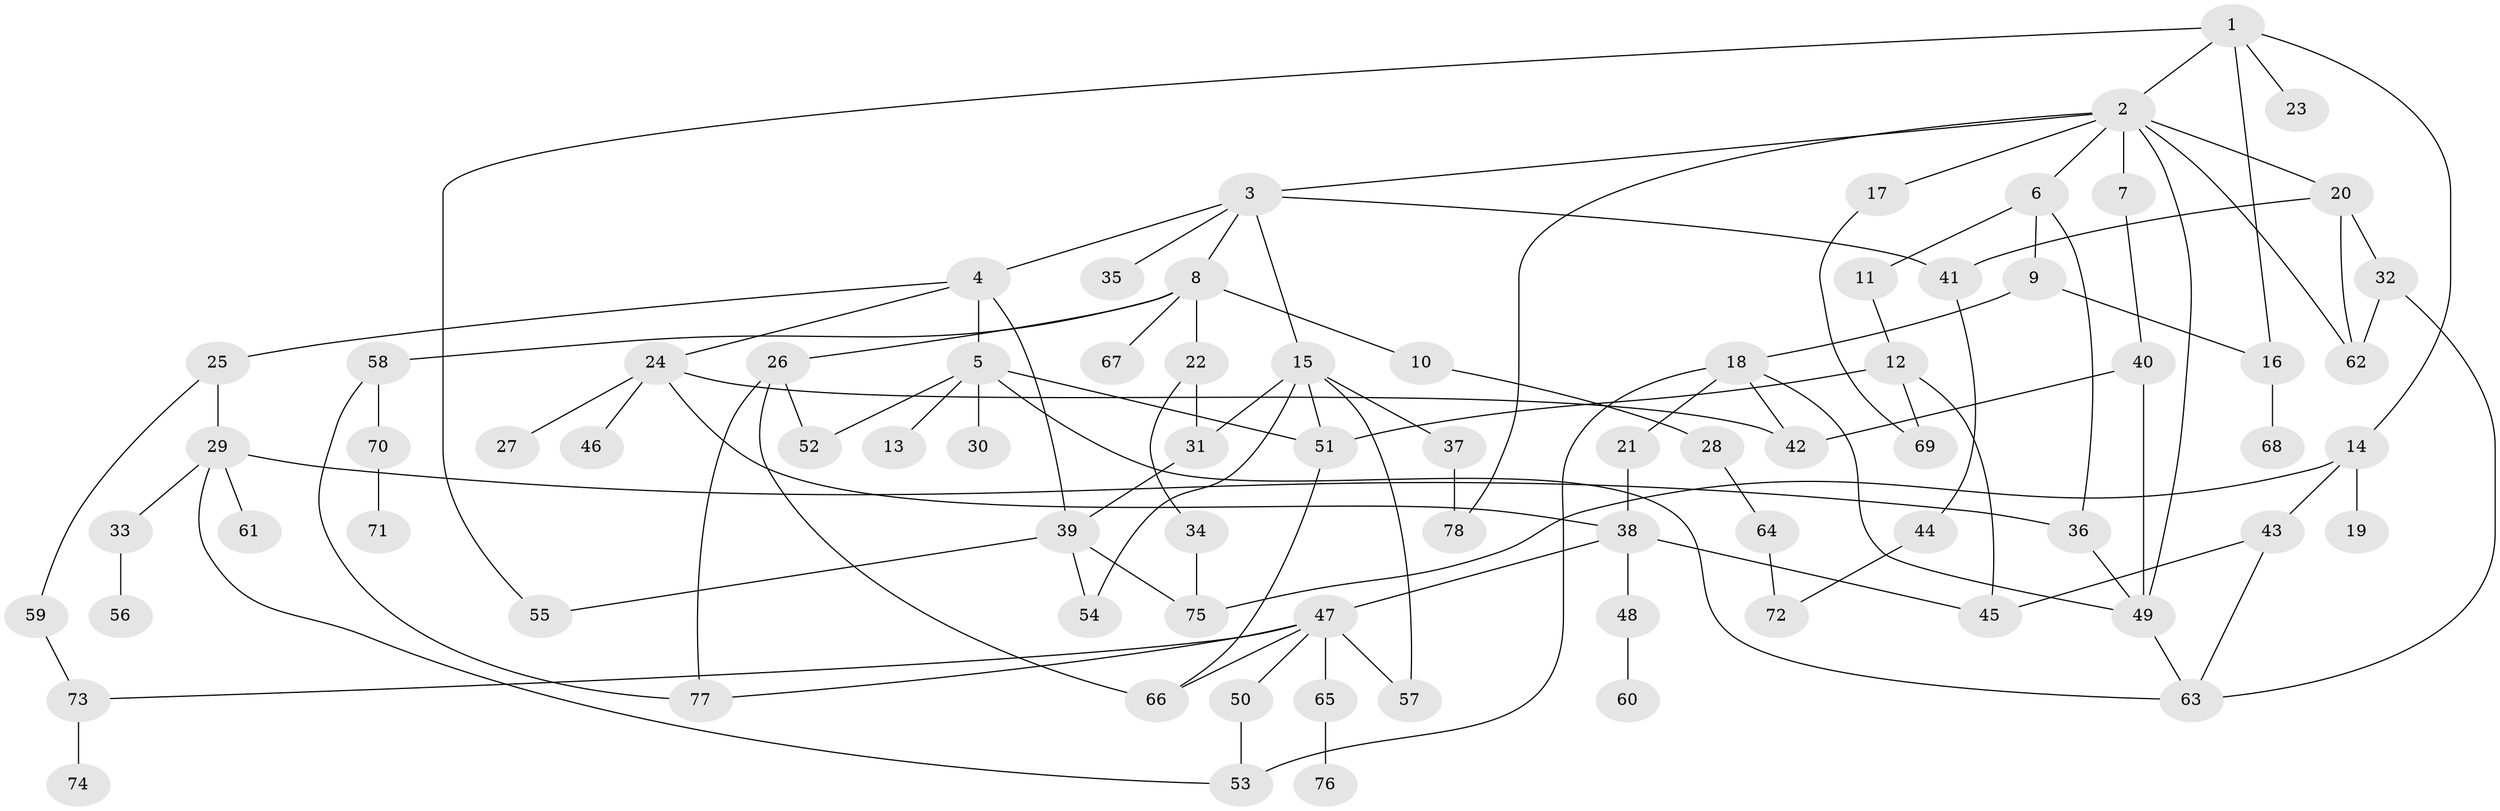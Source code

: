 // Generated by graph-tools (version 1.1) at 2025/42/03/09/25 04:42:34]
// undirected, 78 vertices, 113 edges
graph export_dot {
graph [start="1"]
  node [color=gray90,style=filled];
  1;
  2;
  3;
  4;
  5;
  6;
  7;
  8;
  9;
  10;
  11;
  12;
  13;
  14;
  15;
  16;
  17;
  18;
  19;
  20;
  21;
  22;
  23;
  24;
  25;
  26;
  27;
  28;
  29;
  30;
  31;
  32;
  33;
  34;
  35;
  36;
  37;
  38;
  39;
  40;
  41;
  42;
  43;
  44;
  45;
  46;
  47;
  48;
  49;
  50;
  51;
  52;
  53;
  54;
  55;
  56;
  57;
  58;
  59;
  60;
  61;
  62;
  63;
  64;
  65;
  66;
  67;
  68;
  69;
  70;
  71;
  72;
  73;
  74;
  75;
  76;
  77;
  78;
  1 -- 2;
  1 -- 14;
  1 -- 23;
  1 -- 55;
  1 -- 16;
  2 -- 3;
  2 -- 6;
  2 -- 7;
  2 -- 17;
  2 -- 20;
  2 -- 78;
  2 -- 62;
  2 -- 49;
  3 -- 4;
  3 -- 8;
  3 -- 15;
  3 -- 35;
  3 -- 41;
  4 -- 5;
  4 -- 24;
  4 -- 25;
  4 -- 39;
  5 -- 13;
  5 -- 30;
  5 -- 52;
  5 -- 51;
  5 -- 63;
  6 -- 9;
  6 -- 11;
  6 -- 36;
  7 -- 40;
  8 -- 10;
  8 -- 22;
  8 -- 26;
  8 -- 58;
  8 -- 67;
  9 -- 16;
  9 -- 18;
  10 -- 28;
  11 -- 12;
  12 -- 45;
  12 -- 51;
  12 -- 69;
  14 -- 19;
  14 -- 43;
  14 -- 75;
  15 -- 37;
  15 -- 54;
  15 -- 57;
  15 -- 51;
  15 -- 31;
  16 -- 68;
  17 -- 69;
  18 -- 21;
  18 -- 42;
  18 -- 53;
  18 -- 49;
  20 -- 32;
  20 -- 62;
  20 -- 41;
  21 -- 38;
  22 -- 31;
  22 -- 34;
  24 -- 27;
  24 -- 42;
  24 -- 46;
  24 -- 38;
  25 -- 29;
  25 -- 59;
  26 -- 66;
  26 -- 77;
  26 -- 52;
  28 -- 64;
  29 -- 33;
  29 -- 53;
  29 -- 61;
  29 -- 36;
  31 -- 39;
  32 -- 63;
  32 -- 62;
  33 -- 56;
  34 -- 75;
  36 -- 49;
  37 -- 78;
  38 -- 47;
  38 -- 48;
  38 -- 45;
  39 -- 54;
  39 -- 55;
  39 -- 75;
  40 -- 49;
  40 -- 42;
  41 -- 44;
  43 -- 63;
  43 -- 45;
  44 -- 72;
  47 -- 50;
  47 -- 57;
  47 -- 65;
  47 -- 66;
  47 -- 77;
  47 -- 73;
  48 -- 60;
  49 -- 63;
  50 -- 53;
  51 -- 66;
  58 -- 70;
  58 -- 77;
  59 -- 73;
  64 -- 72;
  65 -- 76;
  70 -- 71;
  73 -- 74;
}
